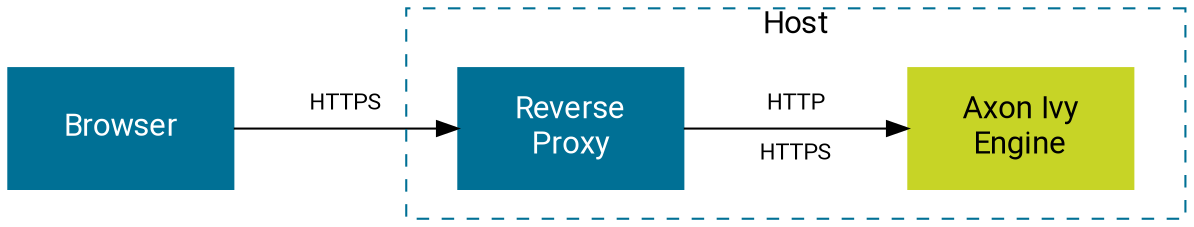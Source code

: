 digraph overview {
  layout=neato;
 
  node [shape=box, height="0.8", width="2", color="#007095", style=filled, fixedsize="true", margin=0, 
        fontname="Roboto,Helvetica Neue,Arial,sans-serif", fontcolor="white", fontsize=15
       ]; 
   
  /* nodes */
  browser      [label="Browser",                pos="0.0,2.5!", height="0.8", width="1.5"];
  reverseproxy [label="Reverse\nProxy",         pos="3.0,2.5!", height="0.8", width="1.5"];
  engine       [label="Axon Ivy\nEngine",       pos="6.0,2.5!", height="0.8", width="1.5", color="#C7D426", fontcolor="black"];

  host         [label="Host",                   pos="4.5,2.6!", height="1.4", width="5.2", style="dashed", fontcolor="black", labelloc="t"];
  
  /* edges */
  browser -> reverseproxy;
  reverseproxy -> engine;

  /* edge labels */
  browser_reverseproxy [label="HTTPS\n \n ",    pos="1.5,2.5!", height="0.8", width="1.7",shape=none,fillcolor=none,fontcolor="black",fontsize="11"];
  reverseproxy_engine  [label="HTTP\n \nHTTPS", pos="4.5,2.5!", height="0.8", width="1.7",shape=none,fillcolor=none,fontcolor="black",fontsize="11"];
}